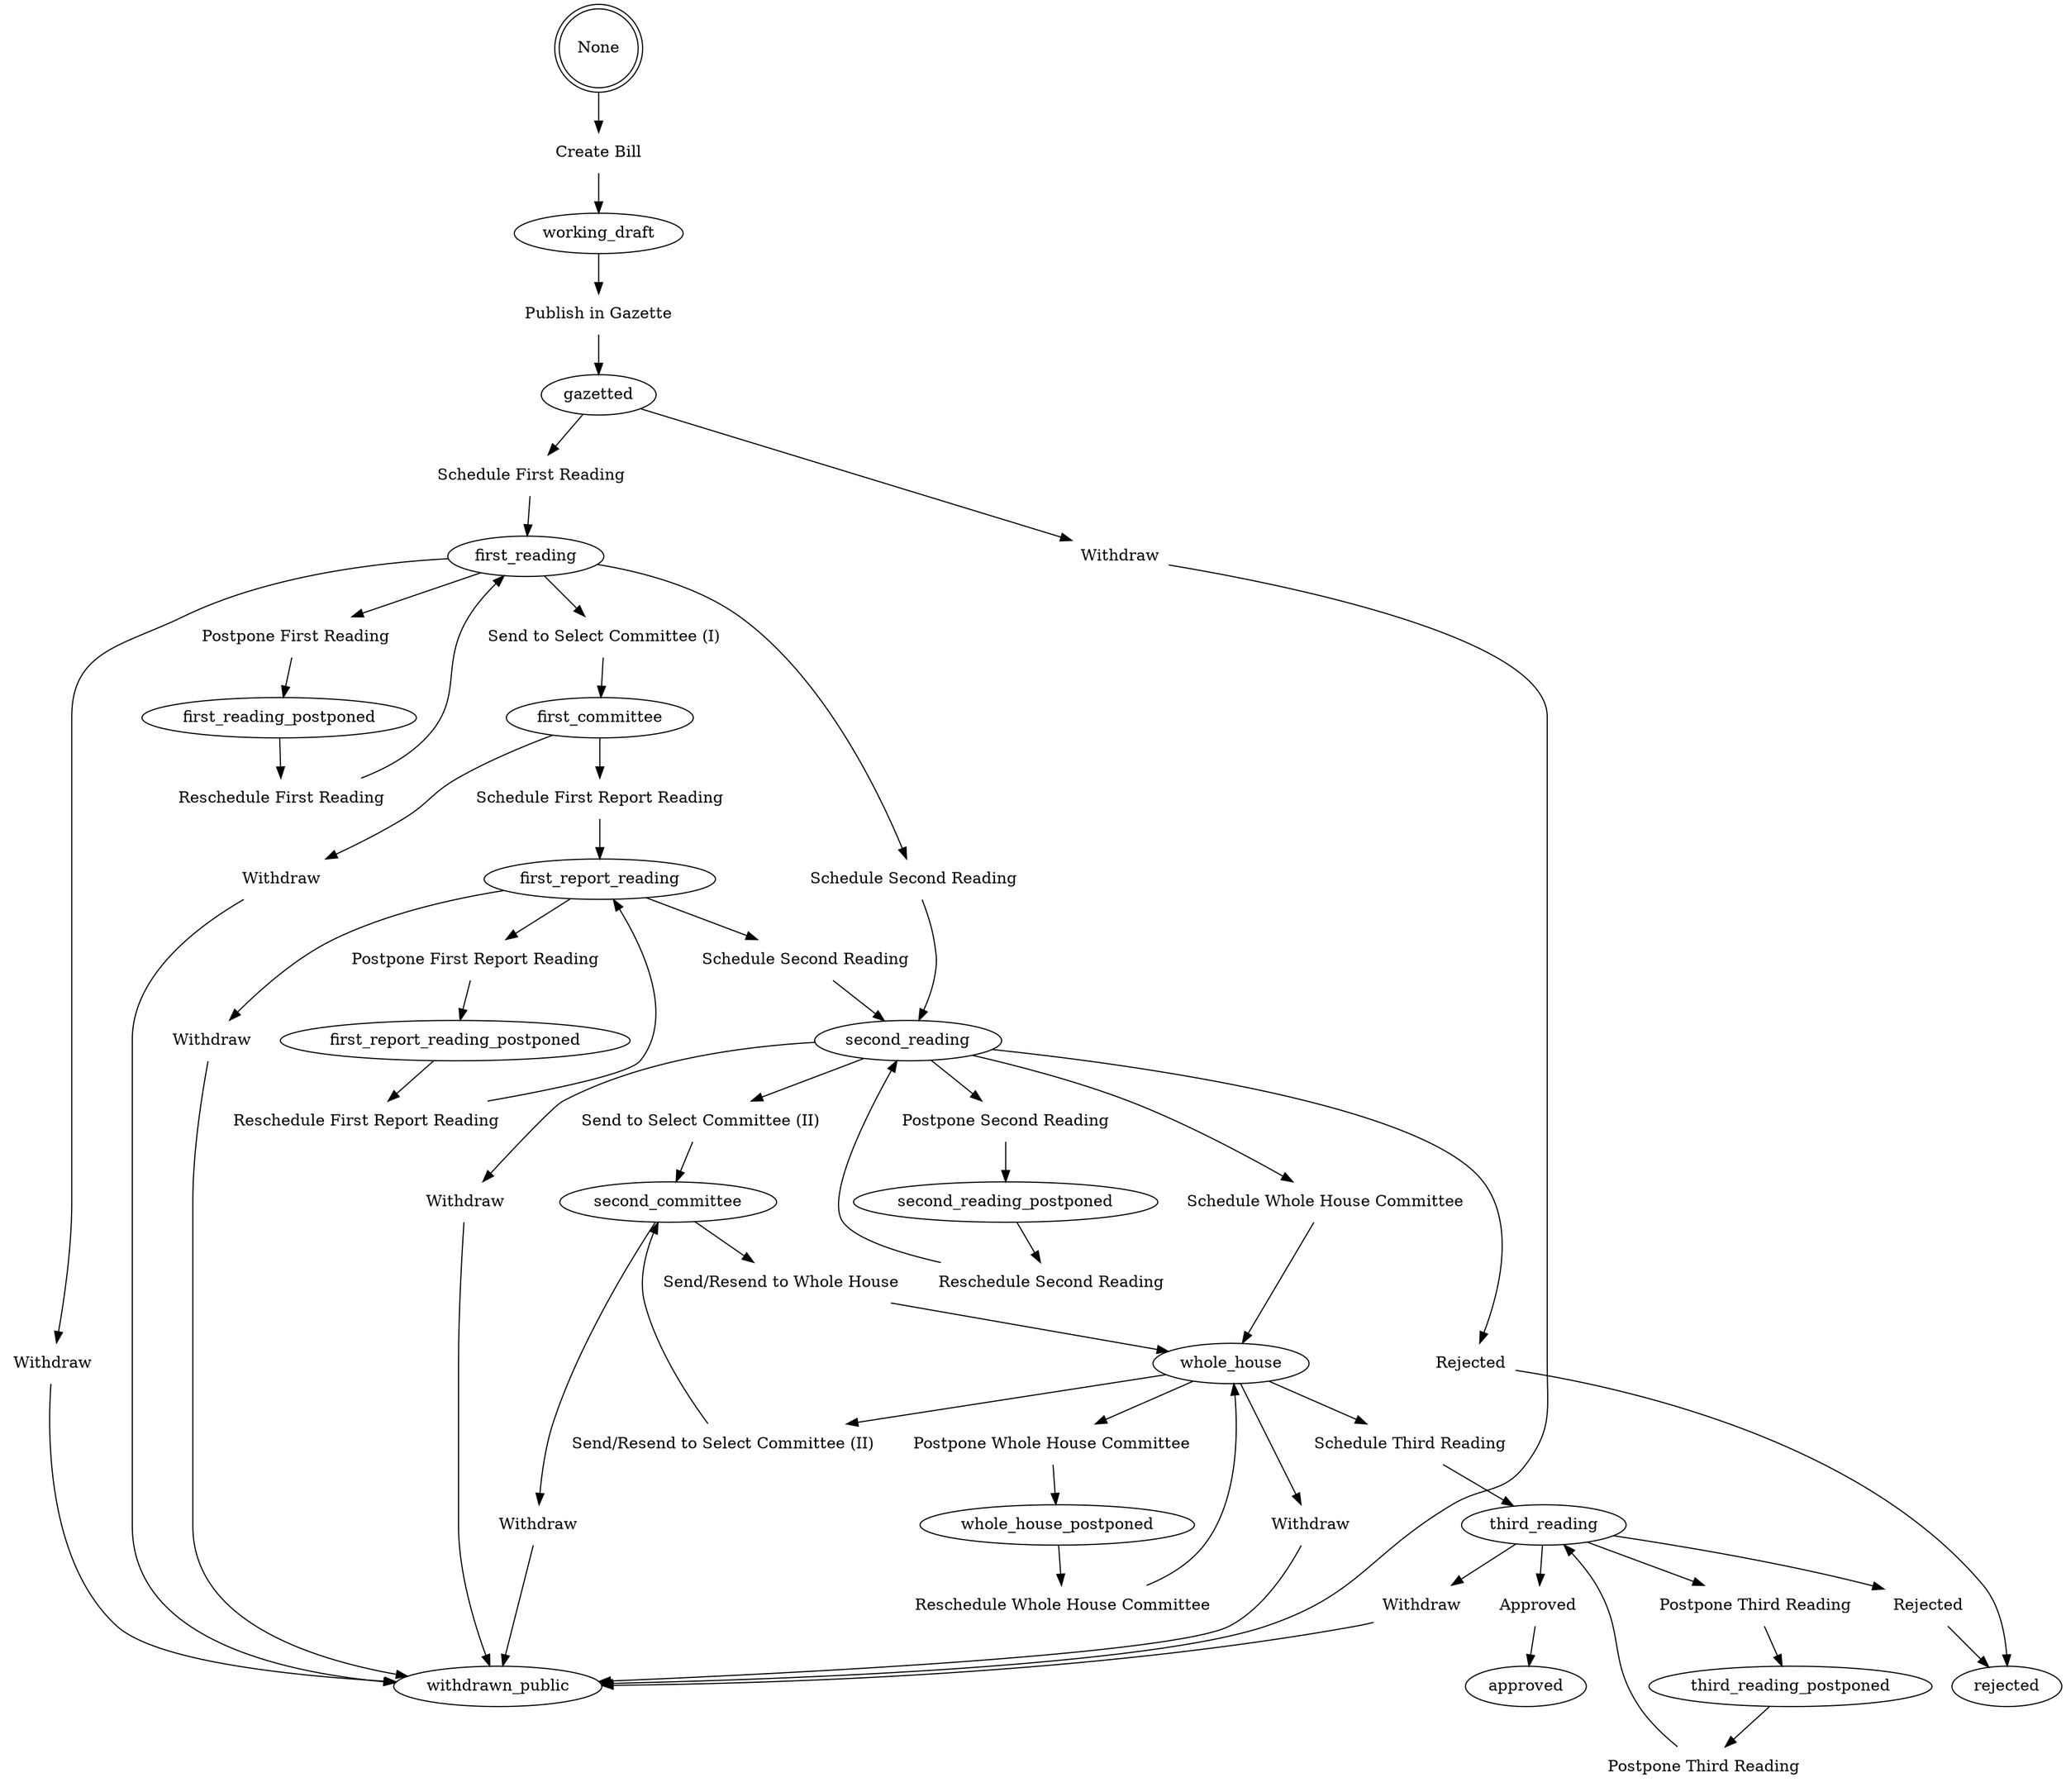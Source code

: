 digraph g {
None [shape=doublecircle]
t1 [shape=none, label="Create Bill"]
"None" -> t1 -> "working_draft"
t2 [shape=none, label="Publish in Gazette"]
"working_draft" -> t2 -> "gazetted"
t3 [shape=none, label="Schedule First Reading"]
"gazetted" -> t3 -> "first_reading"
t4 [shape=none, label="Withdraw"]
"gazetted" -> t4 -> "withdrawn_public"
t5 [shape=none, label="Schedule Second Reading"]
"first_reading" -> t5 -> "second_reading"
t6 [shape=none, label="Postpone First Reading"]
"first_reading" -> t6 -> "first_reading_postponed"
t7 [shape=none, label="Withdraw"]
"first_reading" -> t7 -> "withdrawn_public"
t8 [shape=none, label="Send to Select Committee (I)"]
"first_reading" -> t8 -> "first_committee"
t9 [shape=none, label="Schedule First Report Reading"]
"first_committee" -> t9 -> "first_report_reading"
t10 [shape=none, label="Withdraw"]
"first_committee" -> t10 -> "withdrawn_public"
t11 [shape=none, label="Schedule Second Reading "]
"first_report_reading" -> t11 -> "second_reading"
t12 [shape=none, label="Withdraw"]
"first_report_reading" -> t12 -> "withdrawn_public"
t13 [shape=none, label="Postpone First Report Reading"]
"first_report_reading" -> t13 -> "first_report_reading_postponed"
t14 [shape=none, label="Reschedule First Report Reading"]
"first_report_reading_postponed" -> t14 -> "first_report_reading"
t15 [shape=none, label="Reschedule First Reading"]
"first_reading_postponed" -> t15 -> "first_reading"
t16 [shape=none, label="Withdraw"]
"second_reading" -> t16 -> "withdrawn_public"
t17 [shape=none, label="Send to Select Committee (II)"]
"second_reading" -> t17 -> "second_committee"
t18 [shape=none, label="Rejected"]
"second_reading" -> t18 -> "rejected"
t19 [shape=none, label="Schedule Whole House Committee"]
"second_reading" -> t19 -> "whole_house"
t20 [shape=none, label="Postpone Second Reading"]
"second_reading" -> t20 -> "second_reading_postponed"
t21 [shape=none, label="Reschedule Second Reading"]
"second_reading_postponed" -> t21 -> "second_reading"
t22 [shape=none, label="Withdraw"]
"whole_house" -> t22 -> "withdrawn_public"
t23 [shape=none, label="Send/Resend to Select Committee (II)"]
"whole_house" -> t23 -> "second_committee"
t24 [shape=none, label="Postpone Whole House Committee"]
"whole_house" -> t24 -> "whole_house_postponed"
t25 [shape=none, label="Schedule Third Reading"]
"whole_house" -> t25 -> "third_reading"
t26 [shape=none, label="Approved"]
"third_reading" -> t26 -> "approved"
t27 [shape=none, label="Postpone Third Reading"]
"third_reading" -> t27 -> "third_reading_postponed"
t28 [shape=none, label="Rejected"]
"third_reading" -> t28 -> "rejected"
t29 [shape=none, label="Withdraw"]
"third_reading" -> t29 -> "withdrawn_public"
t30 [shape=none, label="Postpone Third Reading"]
"third_reading_postponed" -> t30 -> "third_reading"
t31 [shape=none, label="Reschedule Whole House Committee"]
"whole_house_postponed" -> t31 -> "whole_house"
t32 [shape=none, label="Send/Resend to Whole House"]
"second_committee" -> t32 -> "whole_house"
t33 [shape=none, label="Withdraw"]
"second_committee" -> t33 -> "withdrawn_public"
}